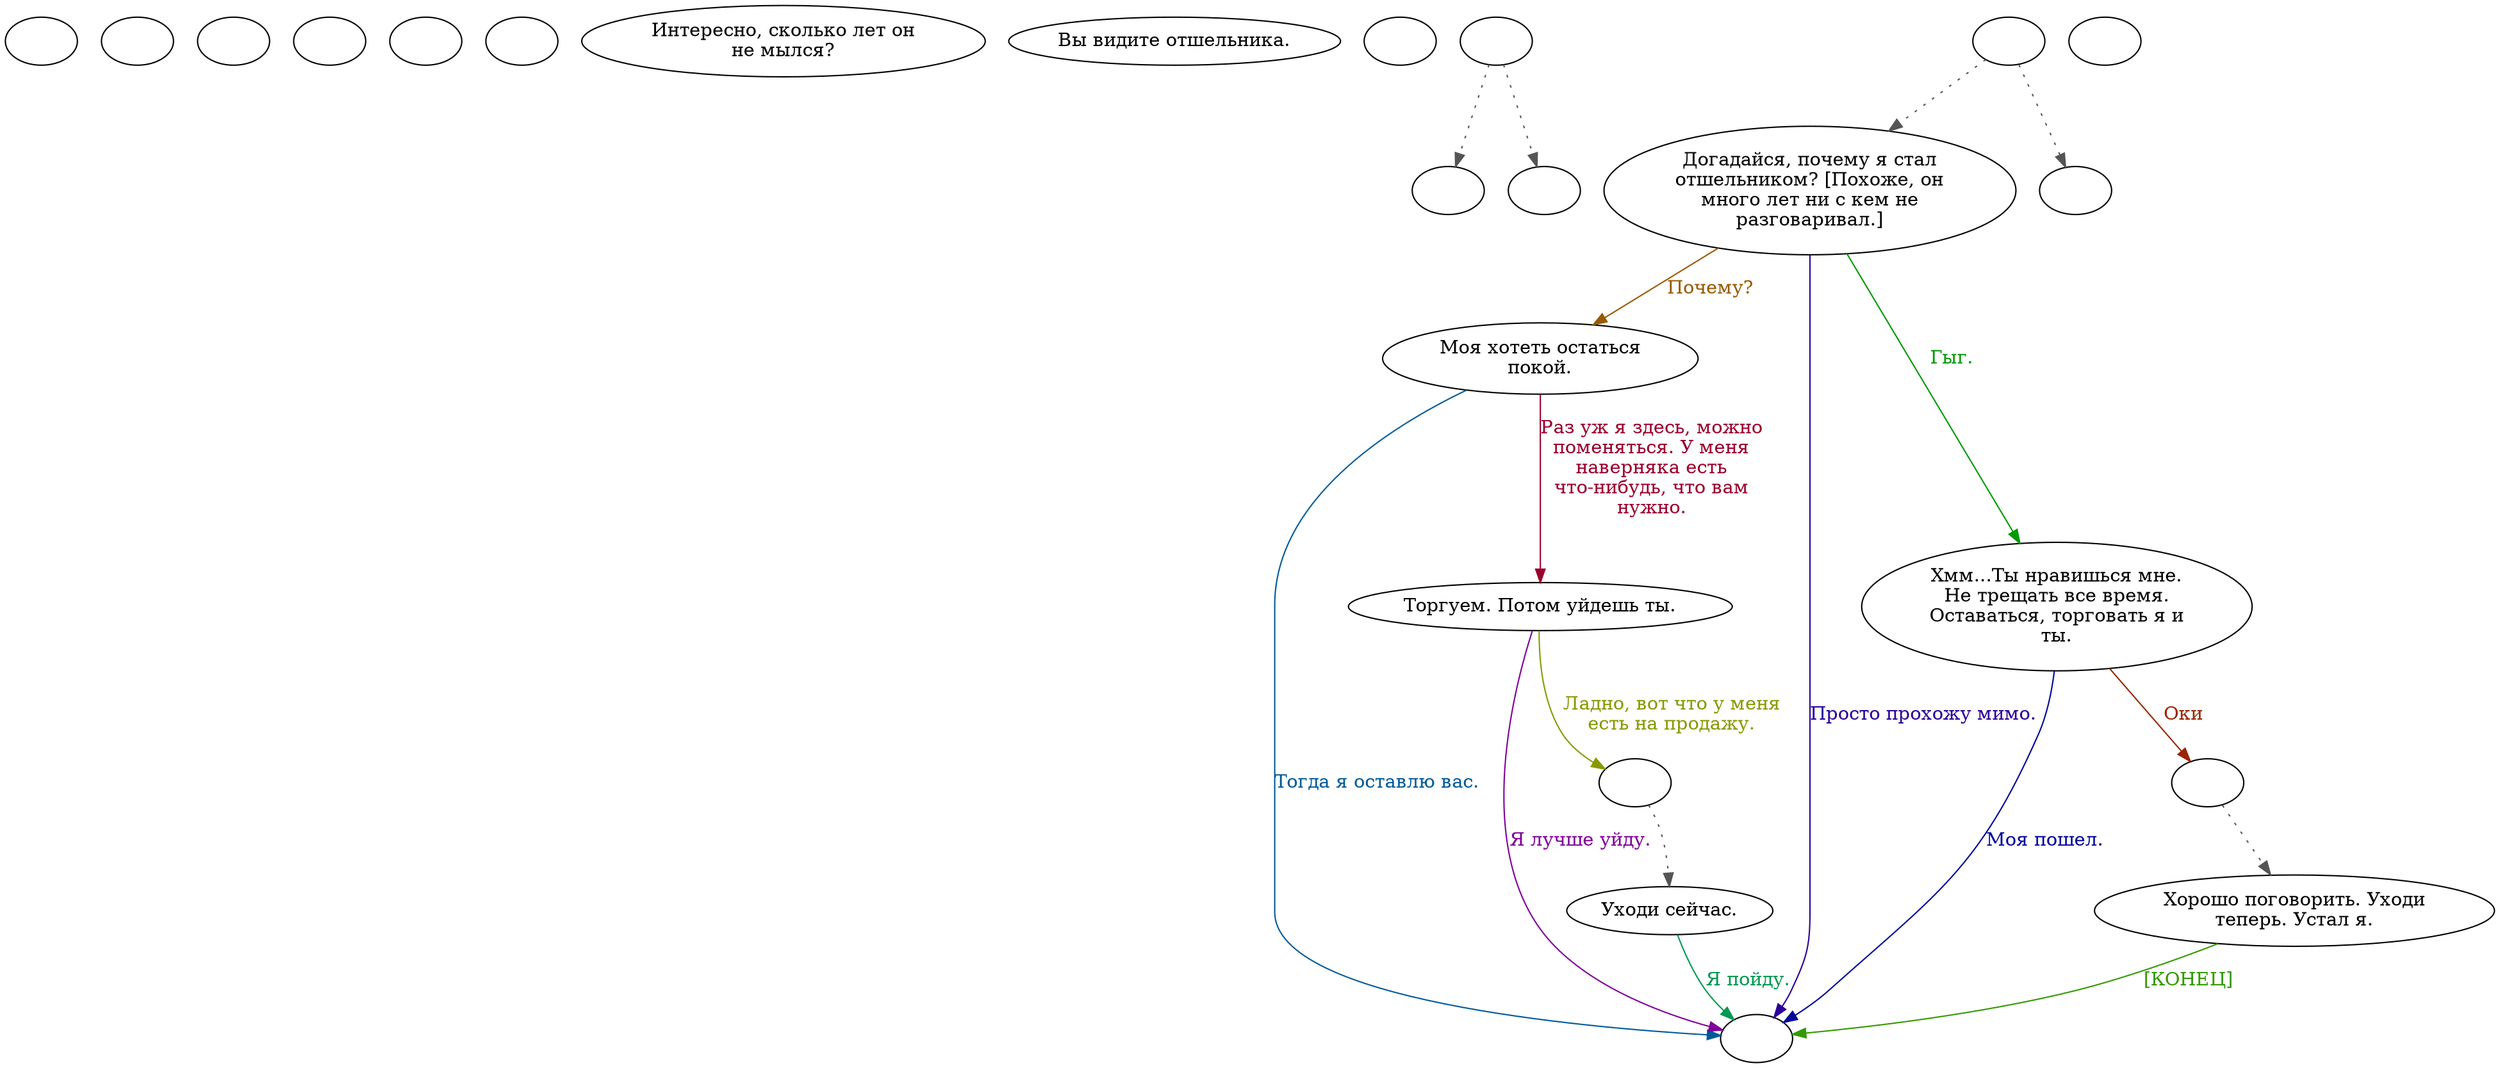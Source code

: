 digraph echermit {
  "start" [style=filled       fillcolor="#FFFFFF"       color="#000000"]
  "start" [label=""]
  "critter_p_proc" [style=filled       fillcolor="#FFFFFF"       color="#000000"]
  "critter_p_proc" [label=""]
  "pickup_p_proc" [style=filled       fillcolor="#FFFFFF"       color="#000000"]
  "pickup_p_proc" [label=""]
  "destroy_p_proc" [style=filled       fillcolor="#FFFFFF"       color="#000000"]
  "destroy_p_proc" [label=""]
  "damage_p_proc" [style=filled       fillcolor="#FFFFFF"       color="#000000"]
  "damage_p_proc" [label=""]
  "map_enter_p_proc" [style=filled       fillcolor="#FFFFFF"       color="#000000"]
  "map_enter_p_proc" [label=""]
  "description_p_proc" [style=filled       fillcolor="#FFFFFF"       color="#000000"]
  "description_p_proc" [label="Интересно, сколько лет он\nне мылся?"]
  "look_at_p_proc" [style=filled       fillcolor="#FFFFFF"       color="#000000"]
  "look_at_p_proc" [label="Вы видите отшельника."]
  "timed_event_p_proc" [style=filled       fillcolor="#FFFFFF"       color="#000000"]
  "timed_event_p_proc" [label=""]
  "combat_p_proc" [style=filled       fillcolor="#FFFFFF"       color="#000000"]
  "combat_p_proc" -> "NodeFleeing" [style=dotted color="#555555"]
  "combat_p_proc" -> "NodeFighting" [style=dotted color="#555555"]
  "combat_p_proc" [label=""]
  "talk_p_proc" [style=filled       fillcolor="#FFFFFF"       color="#000000"]
  "talk_p_proc" -> "Node001" [style=dotted color="#555555"]
  "talk_p_proc" -> "Node007" [style=dotted color="#555555"]
  "talk_p_proc" [label=""]
  "use_obj_on_p_proc" [style=filled       fillcolor="#FFFFFF"       color="#000000"]
  "use_obj_on_p_proc" [label=""]
  "Node001" [style=filled       fillcolor="#FFFFFF"       color="#000000"]
  "Node001" [label="Догадайся, почему я стал\nотшельником? [Похоже, он\nмного лет ни с кем не\nразговаривал.]"]
  "Node001" -> "Node002" [label="Почему?" color="#995900" fontcolor="#995900"]
  "Node001" -> "Node999" [label="Просто прохожу мимо." color="#2C0099" fontcolor="#2C0099"]
  "Node001" -> "Node005" [label="Гыг." color="#019900" fontcolor="#019900"]
  "Node002" [style=filled       fillcolor="#FFFFFF"       color="#000000"]
  "Node002" [label="Моя хотеть остаться\nпокой."]
  "Node002" -> "Node003" [label="Раз уж я здесь, можно\nпоменяться. У меня\nнаверняка есть\nчто-нибудь, что вам\nнужно." color="#99002D" fontcolor="#99002D"]
  "Node002" -> "Node999" [label="Тогда я оставлю вас." color="#005A99" fontcolor="#005A99"]
  "Node003" [style=filled       fillcolor="#FFFFFF"       color="#000000"]
  "Node003" [label="Торгуем. Потом уйдешь ты."]
  "Node003" -> "NodeBarter4" [label="Ладно, вот что у меня\nесть на продажу." color="#879900" fontcolor="#879900"]
  "Node003" -> "Node999" [label="Я лучше уйду." color="#7F0099" fontcolor="#7F0099"]
  "Node004" [style=filled       fillcolor="#FFFFFF"       color="#000000"]
  "Node004" [label="Уходи сейчас."]
  "Node004" -> "Node999" [label="Я пойду." color="#009952" fontcolor="#009952"]
  "Node005" [style=filled       fillcolor="#FFFFFF"       color="#000000"]
  "Node005" [label="Хмм...Ты нравишься мне.\nНе трещать все время.\nОставаться, торговать я и\nты."]
  "Node005" -> "NodeBarter6" [label="Оки" color="#992500" fontcolor="#992500"]
  "Node005" -> "Node999" [label="Моя пошел." color="#000799" fontcolor="#000799"]
  "Node006" [style=filled       fillcolor="#FFFFFF"       color="#000000"]
  "Node006" [label="Хорошо поговорить. Уходи\nтеперь. Устал я."]
  "Node006" -> "Node999" [label="[КОНЕЦ]" color="#349900" fontcolor="#349900"]
  "Node007" [style=filled       fillcolor="#FFFFFF"       color="#000000"]
  "Node007" [label=""]
  "NodeFleeing" [style=filled       fillcolor="#FFFFFF"       color="#000000"]
  "NodeFleeing" [label=""]
  "NodeFighting" [style=filled       fillcolor="#FFFFFF"       color="#000000"]
  "NodeFighting" [label=""]
  "Node999" [style=filled       fillcolor="#FFFFFF"       color="#000000"]
  "Node999" [label=""]
  "NodeBarter4" [style=filled       fillcolor="#FFFFFF"       color="#000000"]
  "NodeBarter4" -> "Node004" [style=dotted color="#555555"]
  "NodeBarter4" [label=""]
  "NodeBarter6" [style=filled       fillcolor="#FFFFFF"       color="#000000"]
  "NodeBarter6" -> "Node006" [style=dotted color="#555555"]
  "NodeBarter6" [label=""]
}